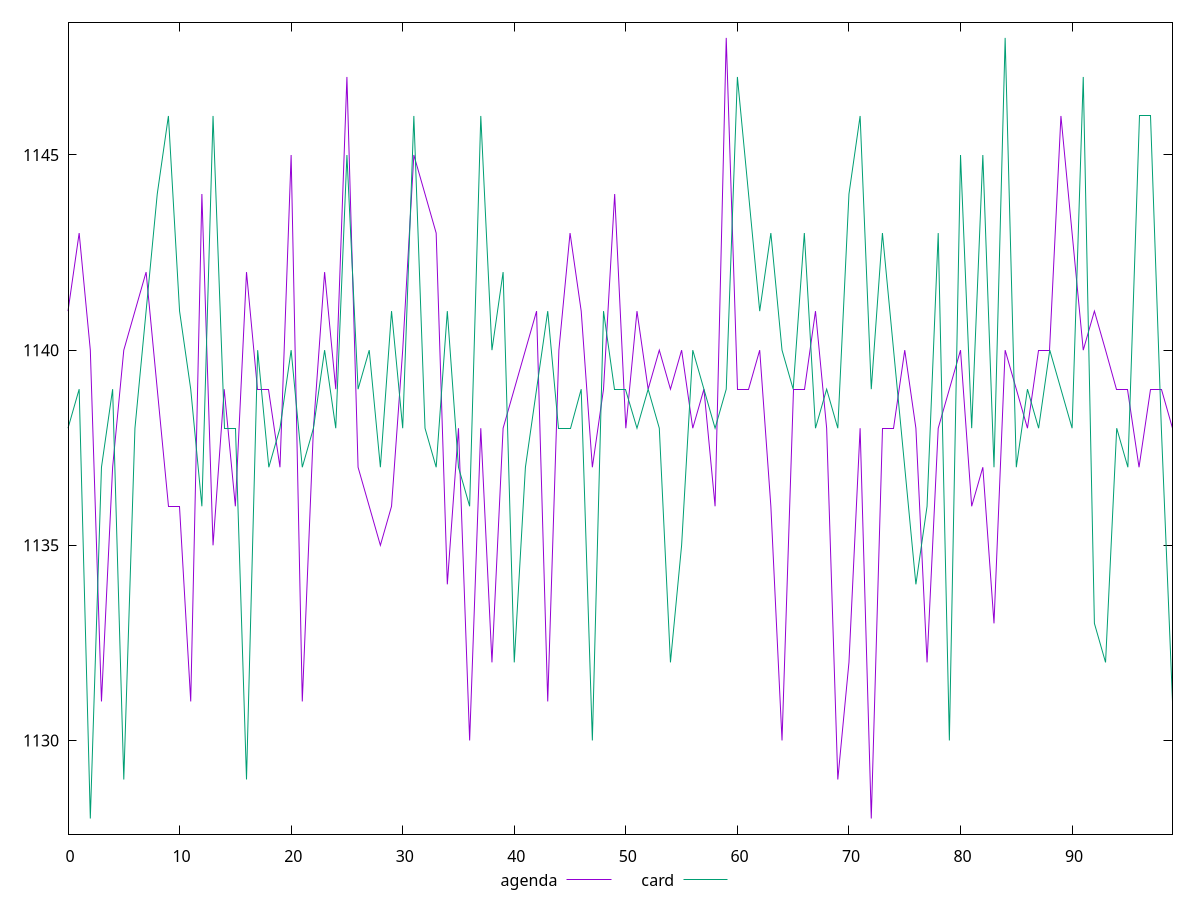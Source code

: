 reset

$agenda <<EOF
0 1141
1 1143
2 1140
3 1131
4 1137
5 1140
6 1141
7 1142
8 1139
9 1136
10 1136
11 1131
12 1144
13 1135
14 1139
15 1136
16 1142
17 1139
18 1139
19 1137
20 1145
21 1131
22 1138
23 1142
24 1139
25 1147
26 1137
27 1136
28 1135
29 1136
30 1140
31 1145
32 1144
33 1143
34 1134
35 1138
36 1130
37 1138
38 1132
39 1138
40 1139
41 1140
42 1141
43 1131
44 1140
45 1143
46 1141
47 1137
48 1139
49 1144
50 1138
51 1141
52 1139
53 1140
54 1139
55 1140
56 1138
57 1139
58 1136
59 1148
60 1139
61 1139
62 1140
63 1136
64 1130
65 1139
66 1139
67 1141
68 1138
69 1129
70 1132
71 1138
72 1128
73 1138
74 1138
75 1140
76 1138
77 1132
78 1138
79 1139
80 1140
81 1136
82 1137
83 1133
84 1140
85 1139
86 1138
87 1140
88 1140
89 1146
90 1143
91 1140
92 1141
93 1140
94 1139
95 1139
96 1137
97 1139
98 1139
99 1138
EOF

$card <<EOF
0 1138
1 1139
2 1128
3 1137
4 1139
5 1129
6 1138
7 1141
8 1144
9 1146
10 1141
11 1139
12 1136
13 1146
14 1138
15 1138
16 1129
17 1140
18 1137
19 1138
20 1140
21 1137
22 1138
23 1140
24 1138
25 1145
26 1139
27 1140
28 1137
29 1141
30 1138
31 1146
32 1138
33 1137
34 1141
35 1137
36 1136
37 1146
38 1140
39 1142
40 1132
41 1137
42 1139
43 1141
44 1138
45 1138
46 1139
47 1130
48 1141
49 1139
50 1139
51 1138
52 1139
53 1138
54 1132
55 1135
56 1140
57 1139
58 1138
59 1139
60 1147
62 1141
63 1143
64 1140
65 1139
66 1143
67 1138
68 1139
69 1138
70 1144
71 1146
72 1139
73 1143
74 1140
75 1137
76 1134
77 1136
78 1143
79 1130
80 1145
81 1138
82 1145
83 1137
84 1148
85 1137
86 1139
87 1138
88 1140
89 1139
90 1138
91 1147
92 1133
93 1132
94 1138
95 1137
96 1146
97 1146
98 1138
99 1131
EOF

set key outside below
set xrange [0:99]
set yrange [1127.6:1148.4]
set trange [1127.6:1148.4]
set terminal svg size 640, 520 enhanced background rgb 'white'
set output "reports/report_00030_2021-02-24T20-42-31.540Z/uses-rel-preload/comparison/line/1_vs_2.svg"

plot $agenda title "agenda" with line, \
     $card title "card" with line

reset
